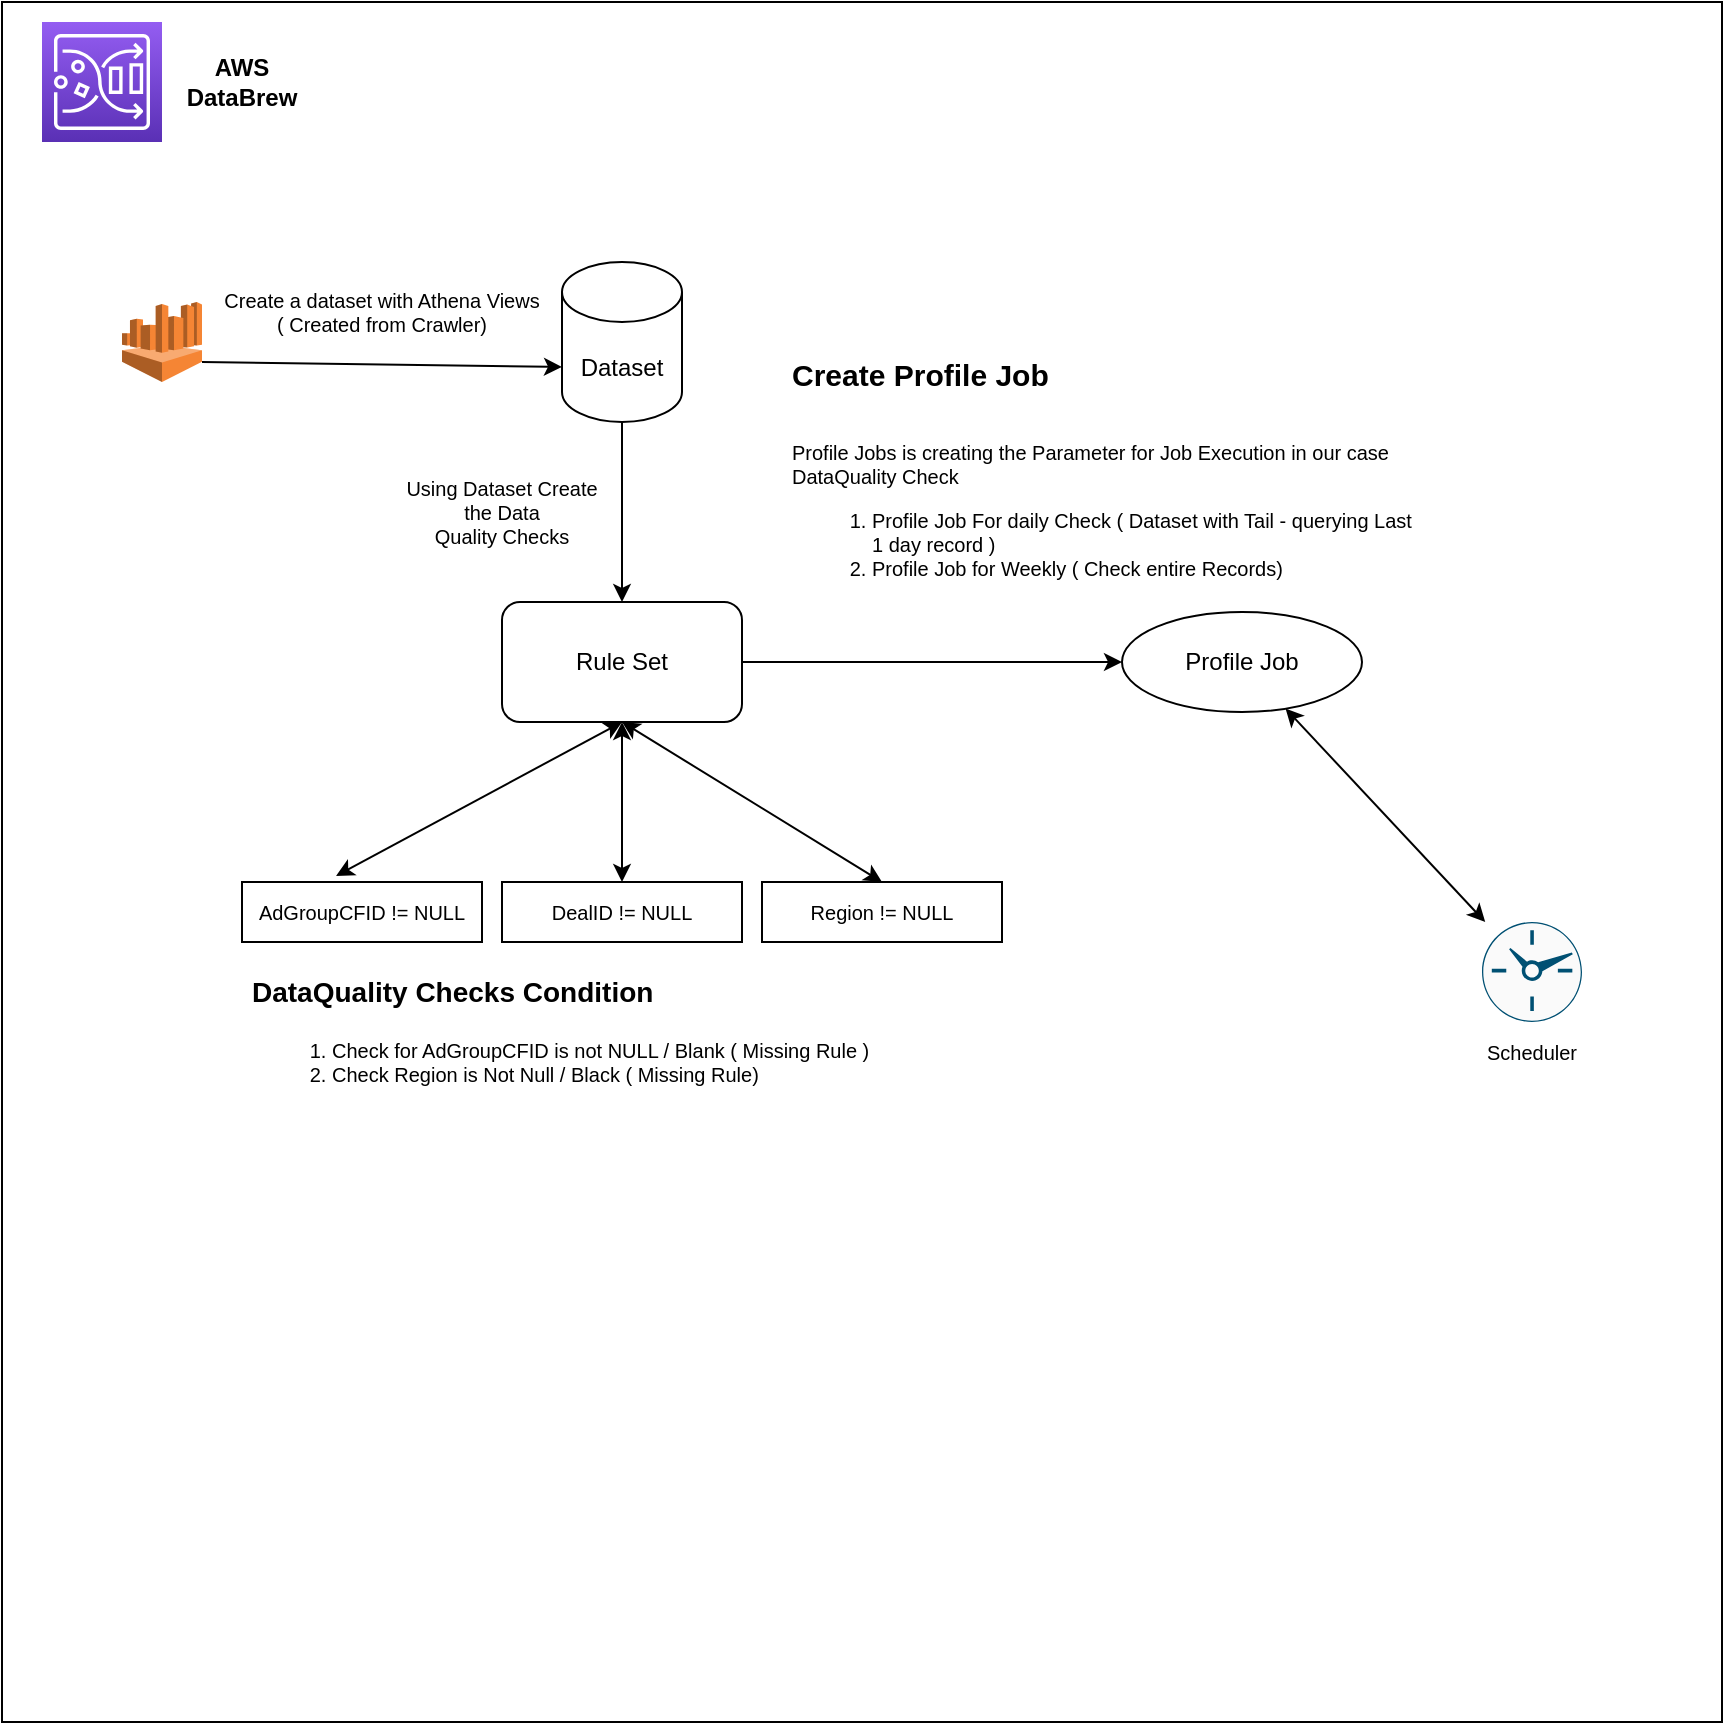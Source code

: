 <mxfile version="20.6.0" type="device"><diagram id="YkFZ4Z0J7v_2PsWGsmAG" name="Page-1"><mxGraphModel dx="1422" dy="786" grid="1" gridSize="10" guides="1" tooltips="1" connect="1" arrows="1" fold="1" page="1" pageScale="1" pageWidth="850" pageHeight="1100" math="0" shadow="0"><root><mxCell id="0"/><mxCell id="1" parent="0"/><mxCell id="_FAsXtOmGW_c4oMxcxOD-3" value="" style="whiteSpace=wrap;html=1;aspect=fixed;" vertex="1" parent="1"><mxGeometry x="80" y="170" width="860" height="860" as="geometry"/></mxCell><mxCell id="_FAsXtOmGW_c4oMxcxOD-2" value="" style="sketch=0;points=[[0,0,0],[0.25,0,0],[0.5,0,0],[0.75,0,0],[1,0,0],[0,1,0],[0.25,1,0],[0.5,1,0],[0.75,1,0],[1,1,0],[0,0.25,0],[0,0.5,0],[0,0.75,0],[1,0.25,0],[1,0.5,0],[1,0.75,0]];outlineConnect=0;fontColor=#232F3E;gradientColor=#945DF2;gradientDirection=north;fillColor=#5A30B5;strokeColor=#ffffff;dashed=0;verticalLabelPosition=bottom;verticalAlign=top;align=center;html=1;fontSize=12;fontStyle=0;aspect=fixed;shape=mxgraph.aws4.resourceIcon;resIcon=mxgraph.aws4.glue_databrew;" vertex="1" parent="1"><mxGeometry x="100" y="180" width="60" height="60" as="geometry"/></mxCell><mxCell id="_FAsXtOmGW_c4oMxcxOD-4" value="AWS DataBrew" style="text;html=1;strokeColor=none;fillColor=none;align=center;verticalAlign=middle;whiteSpace=wrap;rounded=0;fontStyle=1" vertex="1" parent="1"><mxGeometry x="170" y="195" width="60" height="30" as="geometry"/></mxCell><mxCell id="_FAsXtOmGW_c4oMxcxOD-5" value="" style="outlineConnect=0;dashed=0;verticalLabelPosition=bottom;verticalAlign=top;align=center;html=1;shape=mxgraph.aws3.athena;fillColor=#F58534;gradientColor=none;" vertex="1" parent="1"><mxGeometry x="140" y="320" width="40" height="40" as="geometry"/></mxCell><mxCell id="_FAsXtOmGW_c4oMxcxOD-6" value="Dataset" style="shape=cylinder3;whiteSpace=wrap;html=1;boundedLbl=1;backgroundOutline=1;size=15;" vertex="1" parent="1"><mxGeometry x="360" y="300" width="60" height="80" as="geometry"/></mxCell><mxCell id="_FAsXtOmGW_c4oMxcxOD-8" value="" style="endArrow=classic;html=1;rounded=0;exitX=1;exitY=0.75;exitDx=0;exitDy=0;exitPerimeter=0;entryX=0;entryY=0;entryDx=0;entryDy=52.5;entryPerimeter=0;" edge="1" parent="1" source="_FAsXtOmGW_c4oMxcxOD-5" target="_FAsXtOmGW_c4oMxcxOD-6"><mxGeometry width="50" height="50" relative="1" as="geometry"><mxPoint x="340" y="370" as="sourcePoint"/><mxPoint x="390" y="320" as="targetPoint"/></mxGeometry></mxCell><mxCell id="_FAsXtOmGW_c4oMxcxOD-9" value="Rule Set" style="rounded=1;whiteSpace=wrap;html=1;" vertex="1" parent="1"><mxGeometry x="330" y="470" width="120" height="60" as="geometry"/></mxCell><mxCell id="_FAsXtOmGW_c4oMxcxOD-10" value="" style="endArrow=classic;html=1;rounded=0;exitX=0.5;exitY=1;exitDx=0;exitDy=0;exitPerimeter=0;entryX=0.5;entryY=0;entryDx=0;entryDy=0;" edge="1" parent="1" source="_FAsXtOmGW_c4oMxcxOD-6" target="_FAsXtOmGW_c4oMxcxOD-9"><mxGeometry width="50" height="50" relative="1" as="geometry"><mxPoint x="230" y="410" as="sourcePoint"/><mxPoint x="280" y="360" as="targetPoint"/></mxGeometry></mxCell><mxCell id="_FAsXtOmGW_c4oMxcxOD-11" value="AdGroupCFID != NULL" style="rounded=0;whiteSpace=wrap;html=1;fontSize=10;" vertex="1" parent="1"><mxGeometry x="200" y="610" width="120" height="30" as="geometry"/></mxCell><mxCell id="_FAsXtOmGW_c4oMxcxOD-12" value="DealID != NULL" style="rounded=0;whiteSpace=wrap;html=1;fontSize=10;" vertex="1" parent="1"><mxGeometry x="330" y="610" width="120" height="30" as="geometry"/></mxCell><mxCell id="_FAsXtOmGW_c4oMxcxOD-13" value="Region != NULL" style="rounded=0;whiteSpace=wrap;html=1;fontSize=10;" vertex="1" parent="1"><mxGeometry x="460" y="610" width="120" height="30" as="geometry"/></mxCell><mxCell id="_FAsXtOmGW_c4oMxcxOD-14" value="" style="endArrow=classic;startArrow=classic;html=1;rounded=0;fontSize=10;exitX=0.392;exitY=-0.1;exitDx=0;exitDy=0;exitPerimeter=0;entryX=0.5;entryY=1;entryDx=0;entryDy=0;" edge="1" parent="1" source="_FAsXtOmGW_c4oMxcxOD-11" target="_FAsXtOmGW_c4oMxcxOD-9"><mxGeometry width="50" height="50" relative="1" as="geometry"><mxPoint x="250" y="480" as="sourcePoint"/><mxPoint x="300" y="430" as="targetPoint"/></mxGeometry></mxCell><mxCell id="_FAsXtOmGW_c4oMxcxOD-15" value="" style="endArrow=classic;startArrow=classic;html=1;rounded=0;fontSize=10;entryX=0.5;entryY=1;entryDx=0;entryDy=0;" edge="1" parent="1" source="_FAsXtOmGW_c4oMxcxOD-12" target="_FAsXtOmGW_c4oMxcxOD-9"><mxGeometry width="50" height="50" relative="1" as="geometry"><mxPoint x="350" y="620" as="sourcePoint"/><mxPoint x="390" y="450" as="targetPoint"/></mxGeometry></mxCell><mxCell id="_FAsXtOmGW_c4oMxcxOD-16" value="" style="endArrow=classic;startArrow=classic;html=1;rounded=0;fontSize=10;exitX=0.5;exitY=1;exitDx=0;exitDy=0;entryX=0.5;entryY=0;entryDx=0;entryDy=0;" edge="1" parent="1" source="_FAsXtOmGW_c4oMxcxOD-9" target="_FAsXtOmGW_c4oMxcxOD-13"><mxGeometry width="50" height="50" relative="1" as="geometry"><mxPoint x="550" y="460" as="sourcePoint"/><mxPoint x="600" y="410" as="targetPoint"/></mxGeometry></mxCell><mxCell id="_FAsXtOmGW_c4oMxcxOD-17" value="&lt;font style=&quot;font-size: 12px;&quot;&gt;Profile Job&lt;/font&gt;" style="ellipse;whiteSpace=wrap;html=1;fontSize=10;" vertex="1" parent="1"><mxGeometry x="640" y="475" width="120" height="50" as="geometry"/></mxCell><mxCell id="_FAsXtOmGW_c4oMxcxOD-18" value="" style="endArrow=classic;html=1;rounded=0;fontSize=12;exitX=1;exitY=0.5;exitDx=0;exitDy=0;" edge="1" parent="1" source="_FAsXtOmGW_c4oMxcxOD-9" target="_FAsXtOmGW_c4oMxcxOD-17"><mxGeometry width="50" height="50" relative="1" as="geometry"><mxPoint x="510" y="450" as="sourcePoint"/><mxPoint x="560" y="400" as="targetPoint"/></mxGeometry></mxCell><mxCell id="_FAsXtOmGW_c4oMxcxOD-19" value="" style="sketch=0;points=[[0.5,0,0],[1,0.5,0],[0.5,1,0],[0,0.5,0],[0.145,0.145,0],[0.856,0.145,0],[0.855,0.856,0],[0.145,0.855,0]];verticalLabelPosition=bottom;html=1;verticalAlign=top;aspect=fixed;align=center;pointerEvents=1;shape=mxgraph.cisco19.rect;prIcon=clock;fillColor=#FAFAFA;strokeColor=#005073;fontSize=12;" vertex="1" parent="1"><mxGeometry x="820" y="630" width="50" height="50" as="geometry"/></mxCell><mxCell id="_FAsXtOmGW_c4oMxcxOD-20" value="" style="endArrow=classic;startArrow=classic;html=1;rounded=0;fontSize=12;" edge="1" parent="1" source="_FAsXtOmGW_c4oMxcxOD-17" target="_FAsXtOmGW_c4oMxcxOD-19"><mxGeometry width="50" height="50" relative="1" as="geometry"><mxPoint x="800" y="360" as="sourcePoint"/><mxPoint x="850" y="310" as="targetPoint"/></mxGeometry></mxCell><mxCell id="_FAsXtOmGW_c4oMxcxOD-21" value="Create a dataset with Athena Views ( Created from Crawler)" style="text;html=1;strokeColor=none;fillColor=none;align=center;verticalAlign=middle;whiteSpace=wrap;rounded=0;fontSize=10;" vertex="1" parent="1"><mxGeometry x="190" y="310" width="160" height="30" as="geometry"/></mxCell><mxCell id="_FAsXtOmGW_c4oMxcxOD-22" value="Using Dataset Create the Data &lt;br&gt;Quality Checks" style="text;html=1;strokeColor=none;fillColor=none;align=center;verticalAlign=middle;whiteSpace=wrap;rounded=0;fontSize=10;" vertex="1" parent="1"><mxGeometry x="280" y="410" width="100" height="30" as="geometry"/></mxCell><mxCell id="_FAsXtOmGW_c4oMxcxOD-23" value="&lt;h1 style=&quot;line-height: 100%;&quot;&gt;&lt;font style=&quot;font-size: 14px;&quot;&gt;DataQuality Checks Condition&lt;/font&gt;&lt;/h1&gt;&lt;p&gt;&lt;/p&gt;&lt;ol&gt;&lt;li&gt;Check for AdGroupCFID is not NULL / Blank ( Missing Rule )&lt;/li&gt;&lt;li&gt;Check Region is Not Null / Black ( Missing Rule)&lt;/li&gt;&lt;/ol&gt;&lt;p&gt;&lt;/p&gt;" style="text;html=1;strokeColor=none;fillColor=none;spacing=5;spacingTop=-20;whiteSpace=wrap;overflow=hidden;rounded=0;fontSize=10;" vertex="1" parent="1"><mxGeometry x="200" y="650" width="420" height="90" as="geometry"/></mxCell><mxCell id="_FAsXtOmGW_c4oMxcxOD-24" value="&lt;p style=&quot;line-height: 60%;&quot;&gt;&lt;/p&gt;&lt;h1 style=&quot;line-height: 100%;&quot;&gt;&lt;font style=&quot;font-size: 15px;&quot;&gt;Create Profile Job&lt;/font&gt;&lt;/h1&gt;&lt;p style=&quot;font-size: 10px;&quot;&gt;&lt;font style=&quot;font-size: 10px;&quot;&gt;Profile Jobs is creating the Parameter for Job Execution in our case DataQuality Check&lt;/font&gt;&lt;/p&gt;&lt;p style=&quot;font-size: 10px;&quot;&gt;&lt;/p&gt;&lt;ol style=&quot;font-size: 10px;&quot;&gt;&lt;li style=&quot;&quot;&gt;&lt;font style=&quot;font-size: 10px;&quot;&gt;Profile Job For daily Check ( Dataset with Tail - querying Last 1 day record )&lt;/font&gt;&lt;/li&gt;&lt;li style=&quot;&quot;&gt;&lt;font style=&quot;font-size: 10px;&quot;&gt;Profile Job for Weekly ( Check entire Records)&amp;nbsp;&lt;/font&gt;&lt;/li&gt;&lt;/ol&gt;&lt;p&gt;&lt;/p&gt;&lt;p&gt;&lt;/p&gt;" style="text;html=1;strokeColor=none;fillColor=none;spacing=5;spacingTop=-30;whiteSpace=wrap;overflow=hidden;rounded=0;fontSize=14;" vertex="1" parent="1"><mxGeometry x="470" y="340" width="320" height="130" as="geometry"/></mxCell><mxCell id="_FAsXtOmGW_c4oMxcxOD-25" value="Scheduler" style="text;html=1;strokeColor=none;fillColor=none;align=center;verticalAlign=middle;whiteSpace=wrap;rounded=0;fontSize=10;" vertex="1" parent="1"><mxGeometry x="815" y="680" width="60" height="30" as="geometry"/></mxCell></root></mxGraphModel></diagram></mxfile>